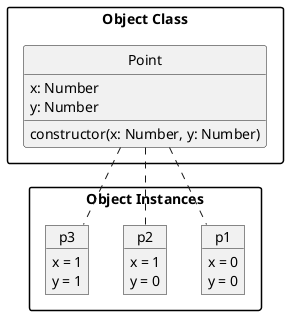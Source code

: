 @startuml
skinparam classAttributeIconSize 0
skinparam monochrome true
skinparam packageStyle rectangle
hide circle

package "Object Class" {
  class Point {
    x: Number
    y: Number
    constructor(x: Number, y: Number)
  }
}

package "Object Instances" {
  object p1
  p1 : x = 0
  p1 : y = 0

  object p2
  p2 : x = 1
  p2 : y = 0

  object p3
  p3 : x = 1
  p3 : y = 1
}

Point .. p1
Point .. p2
Point .. p3

@enduml
